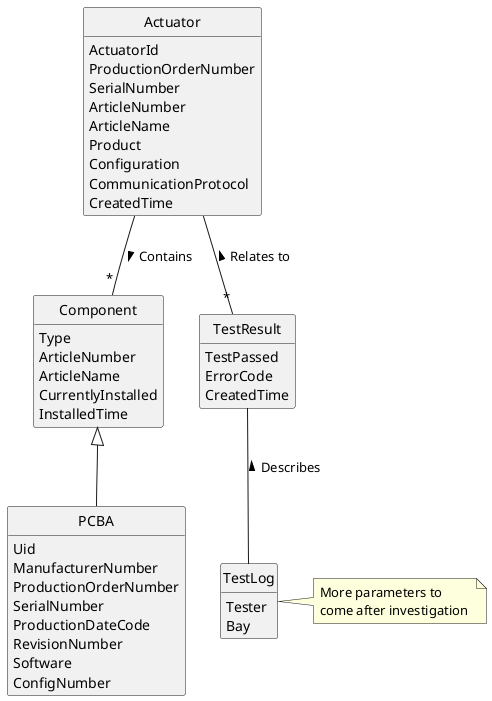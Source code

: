 ﻿@startuml
class Actuator {
    ActuatorId
    ProductionOrderNumber
    SerialNumber
    ArticleNumber
    ArticleName
    Product
    Configuration
    CommunicationProtocol
    CreatedTime
}

class Component{
   Type
   ArticleNumber
   ArticleName
   CurrentlyInstalled
   InstalledTime
}

class PCBA {
    Uid
    ManufacturerNumber
    ProductionOrderNumber
    SerialNumber
    ProductionDateCode
    RevisionNumber
    Software
    ConfigNumber
}

class TestResult {
    TestPassed
    ErrorCode
    CreatedTime
}

class TestLog {
    Tester
    Bay
} 
note right 
More parameters to 
come after investigation 
end note


Actuator --"*" Component : Contains >

Actuator --"*" TestResult : Relates to <

TestResult -- TestLog : Describes <
Component <|-- PCBA

hide circle
hide methods
@enduml